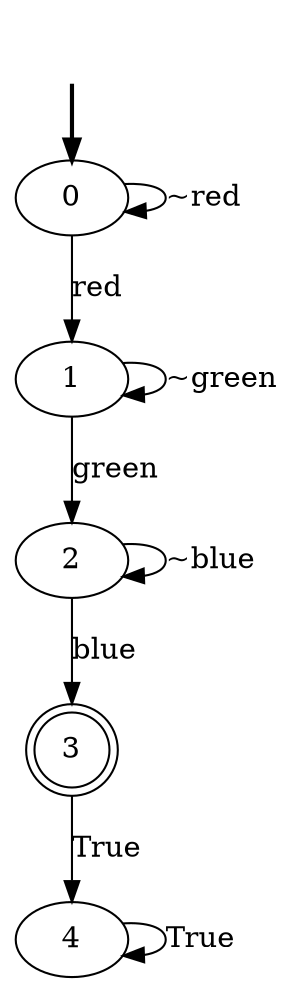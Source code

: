 digraph {
	fake [style=invisible]
	0 [root=true]
	1
	2
	3 [shape=doublecircle]
	4
	fake -> 0 [style=bold]
	3 -> 4 [label=True]
	0 -> 1 [label=red]
	2 -> 3 [label=blue]
	4 -> 4 [label=True]
	0 -> 0 [label="~red"]
	2 -> 2 [label="~blue"]
	1 -> 1 [label="~green"]
	1 -> 2 [label=green]
}
